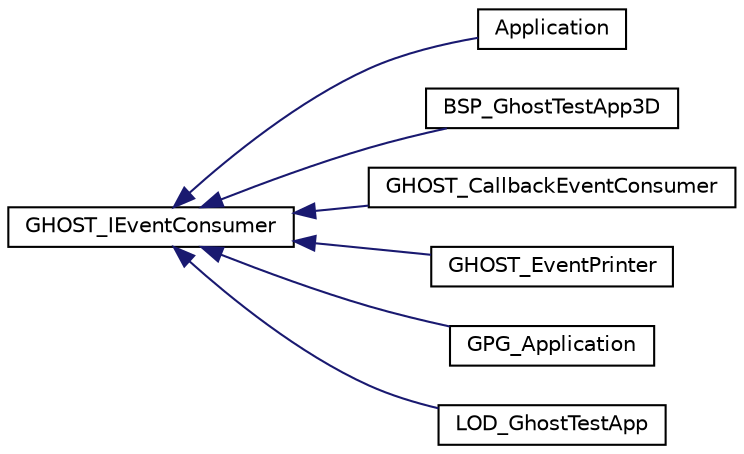 digraph G
{
  edge [fontname="Helvetica",fontsize="10",labelfontname="Helvetica",labelfontsize="10"];
  node [fontname="Helvetica",fontsize="10",shape=record];
  rankdir=LR;
  Node1 [label="GHOST_IEventConsumer",height=0.2,width=0.4,color="black", fillcolor="white", style="filled",URL="$de/d83/classGHOST__IEventConsumer.html"];
  Node1 -> Node2 [dir=back,color="midnightblue",fontsize="10",style="solid",fontname="Helvetica"];
  Node2 [label="Application",height=0.2,width=0.4,color="black", fillcolor="white", style="filled",URL="$d5/d4c/classApplication.html"];
  Node1 -> Node3 [dir=back,color="midnightblue",fontsize="10",style="solid",fontname="Helvetica"];
  Node3 [label="BSP_GhostTestApp3D",height=0.2,width=0.4,color="black", fillcolor="white", style="filled",URL="$d9/d45/classBSP__GhostTestApp3D.html"];
  Node1 -> Node4 [dir=back,color="midnightblue",fontsize="10",style="solid",fontname="Helvetica"];
  Node4 [label="GHOST_CallbackEventConsumer",height=0.2,width=0.4,color="black", fillcolor="white", style="filled",URL="$d3/d4e/classGHOST__CallbackEventConsumer.html"];
  Node1 -> Node5 [dir=back,color="midnightblue",fontsize="10",style="solid",fontname="Helvetica"];
  Node5 [label="GHOST_EventPrinter",height=0.2,width=0.4,color="black", fillcolor="white", style="filled",URL="$d2/dae/classGHOST__EventPrinter.html"];
  Node1 -> Node6 [dir=back,color="midnightblue",fontsize="10",style="solid",fontname="Helvetica"];
  Node6 [label="GPG_Application",height=0.2,width=0.4,color="black", fillcolor="white", style="filled",URL="$dd/d7c/classGPG__Application.html"];
  Node1 -> Node7 [dir=back,color="midnightblue",fontsize="10",style="solid",fontname="Helvetica"];
  Node7 [label="LOD_GhostTestApp",height=0.2,width=0.4,color="black", fillcolor="white", style="filled",URL="$db/d8d/classLOD__GhostTestApp.html"];
}
